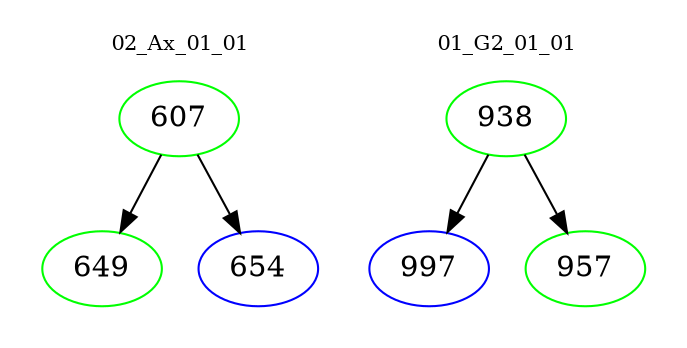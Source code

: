 digraph{
subgraph cluster_0 {
color = white
label = "02_Ax_01_01";
fontsize=10;
T0_607 [label="607", color="green"]
T0_607 -> T0_649 [color="black"]
T0_649 [label="649", color="green"]
T0_607 -> T0_654 [color="black"]
T0_654 [label="654", color="blue"]
}
subgraph cluster_1 {
color = white
label = "01_G2_01_01";
fontsize=10;
T1_938 [label="938", color="green"]
T1_938 -> T1_997 [color="black"]
T1_997 [label="997", color="blue"]
T1_938 -> T1_957 [color="black"]
T1_957 [label="957", color="green"]
}
}
